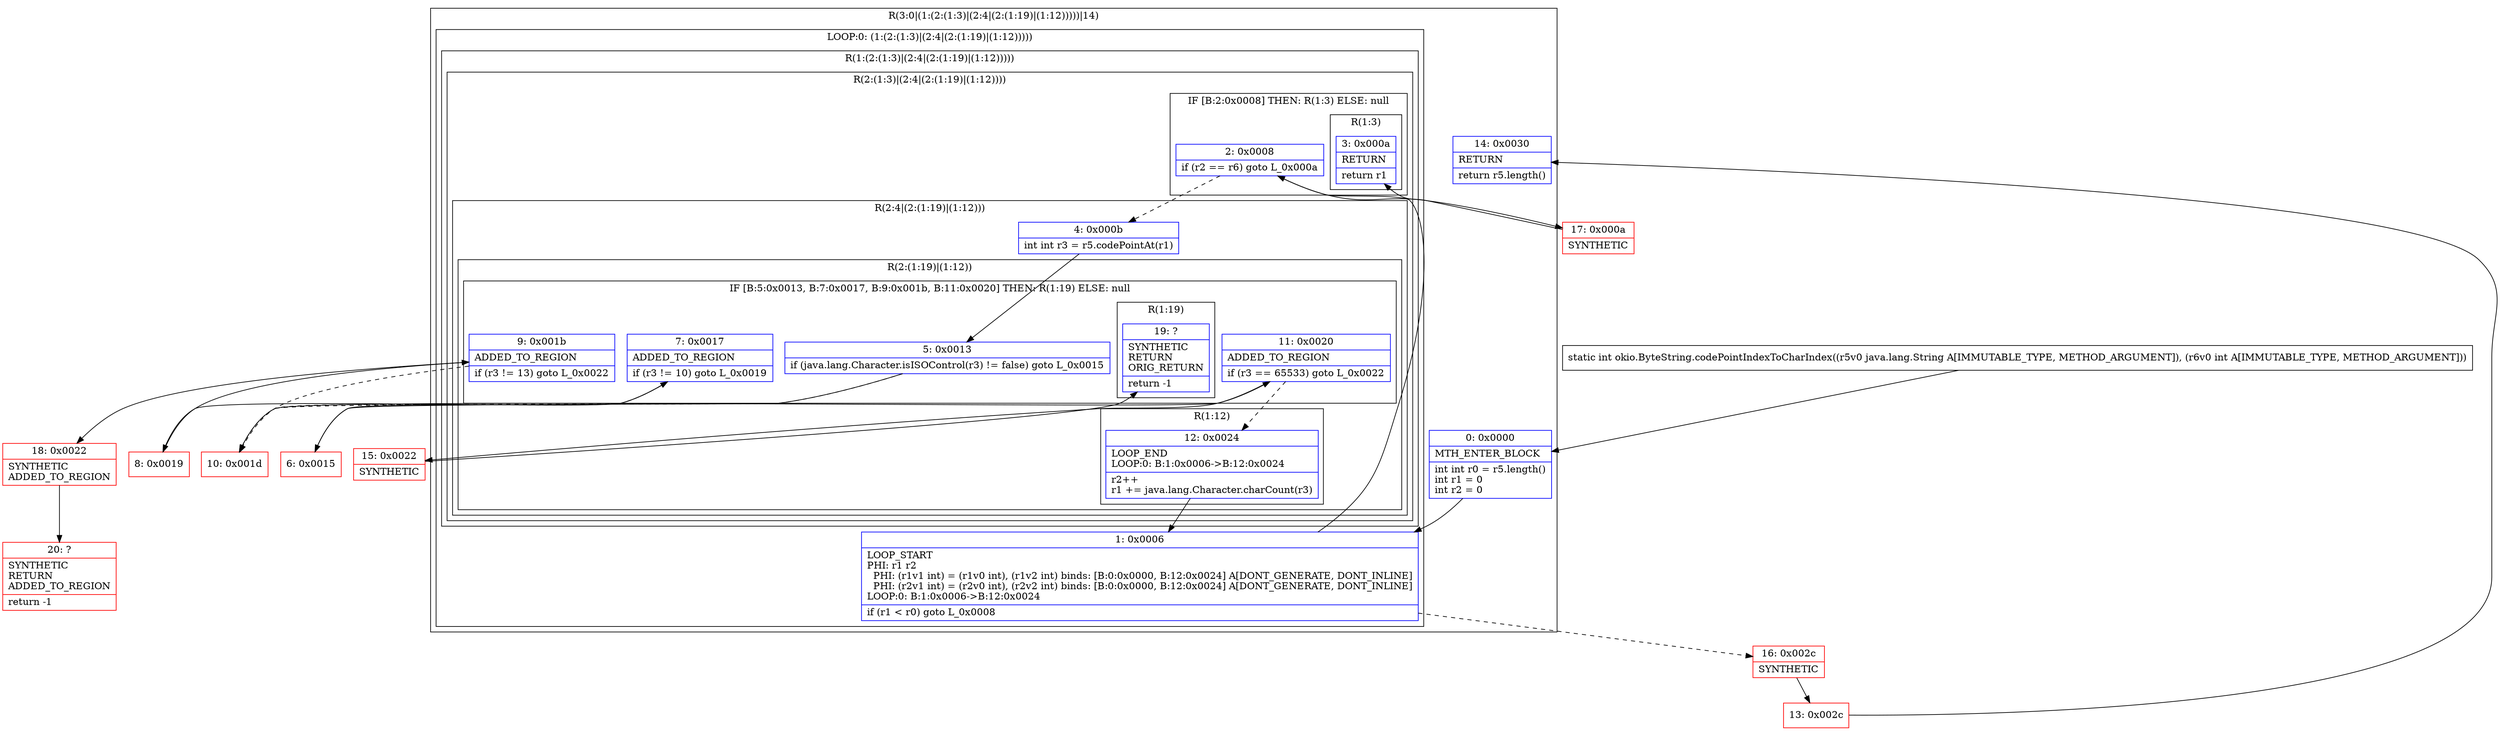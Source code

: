 digraph "CFG forokio.ByteString.codePointIndexToCharIndex(Ljava\/lang\/String;I)I" {
subgraph cluster_Region_54976517 {
label = "R(3:0|(1:(2:(1:3)|(2:4|(2:(1:19)|(1:12)))))|14)";
node [shape=record,color=blue];
Node_0 [shape=record,label="{0\:\ 0x0000|MTH_ENTER_BLOCK\l|int int r0 = r5.length()\lint r1 = 0\lint r2 = 0\l}"];
subgraph cluster_LoopRegion_934964748 {
label = "LOOP:0: (1:(2:(1:3)|(2:4|(2:(1:19)|(1:12)))))";
node [shape=record,color=blue];
Node_1 [shape=record,label="{1\:\ 0x0006|LOOP_START\lPHI: r1 r2 \l  PHI: (r1v1 int) = (r1v0 int), (r1v2 int) binds: [B:0:0x0000, B:12:0x0024] A[DONT_GENERATE, DONT_INLINE]\l  PHI: (r2v1 int) = (r2v0 int), (r2v2 int) binds: [B:0:0x0000, B:12:0x0024] A[DONT_GENERATE, DONT_INLINE]\lLOOP:0: B:1:0x0006\-\>B:12:0x0024\l|if (r1 \< r0) goto L_0x0008\l}"];
subgraph cluster_Region_988817599 {
label = "R(1:(2:(1:3)|(2:4|(2:(1:19)|(1:12)))))";
node [shape=record,color=blue];
subgraph cluster_Region_1902387671 {
label = "R(2:(1:3)|(2:4|(2:(1:19)|(1:12))))";
node [shape=record,color=blue];
subgraph cluster_IfRegion_2051076119 {
label = "IF [B:2:0x0008] THEN: R(1:3) ELSE: null";
node [shape=record,color=blue];
Node_2 [shape=record,label="{2\:\ 0x0008|if (r2 == r6) goto L_0x000a\l}"];
subgraph cluster_Region_706522182 {
label = "R(1:3)";
node [shape=record,color=blue];
Node_3 [shape=record,label="{3\:\ 0x000a|RETURN\l|return r1\l}"];
}
}
subgraph cluster_Region_518924232 {
label = "R(2:4|(2:(1:19)|(1:12)))";
node [shape=record,color=blue];
Node_4 [shape=record,label="{4\:\ 0x000b|int int r3 = r5.codePointAt(r1)\l}"];
subgraph cluster_Region_2024584376 {
label = "R(2:(1:19)|(1:12))";
node [shape=record,color=blue];
subgraph cluster_IfRegion_1165855884 {
label = "IF [B:5:0x0013, B:7:0x0017, B:9:0x001b, B:11:0x0020] THEN: R(1:19) ELSE: null";
node [shape=record,color=blue];
Node_5 [shape=record,label="{5\:\ 0x0013|if (java.lang.Character.isISOControl(r3) != false) goto L_0x0015\l}"];
Node_7 [shape=record,label="{7\:\ 0x0017|ADDED_TO_REGION\l|if (r3 != 10) goto L_0x0019\l}"];
Node_9 [shape=record,label="{9\:\ 0x001b|ADDED_TO_REGION\l|if (r3 != 13) goto L_0x0022\l}"];
Node_11 [shape=record,label="{11\:\ 0x0020|ADDED_TO_REGION\l|if (r3 == 65533) goto L_0x0022\l}"];
subgraph cluster_Region_1044009754 {
label = "R(1:19)";
node [shape=record,color=blue];
Node_19 [shape=record,label="{19\:\ ?|SYNTHETIC\lRETURN\lORIG_RETURN\l|return \-1\l}"];
}
}
subgraph cluster_Region_1083175346 {
label = "R(1:12)";
node [shape=record,color=blue];
Node_12 [shape=record,label="{12\:\ 0x0024|LOOP_END\lLOOP:0: B:1:0x0006\-\>B:12:0x0024\l|r2++\lr1 += java.lang.Character.charCount(r3)\l}"];
}
}
}
}
}
}
Node_14 [shape=record,label="{14\:\ 0x0030|RETURN\l|return r5.length()\l}"];
}
Node_6 [shape=record,color=red,label="{6\:\ 0x0015}"];
Node_8 [shape=record,color=red,label="{8\:\ 0x0019}"];
Node_10 [shape=record,color=red,label="{10\:\ 0x001d}"];
Node_13 [shape=record,color=red,label="{13\:\ 0x002c}"];
Node_15 [shape=record,color=red,label="{15\:\ 0x0022|SYNTHETIC\l}"];
Node_16 [shape=record,color=red,label="{16\:\ 0x002c|SYNTHETIC\l}"];
Node_17 [shape=record,color=red,label="{17\:\ 0x000a|SYNTHETIC\l}"];
Node_18 [shape=record,color=red,label="{18\:\ 0x0022|SYNTHETIC\lADDED_TO_REGION\l}"];
Node_20 [shape=record,color=red,label="{20\:\ ?|SYNTHETIC\lRETURN\lADDED_TO_REGION\l|return \-1\l}"];
MethodNode[shape=record,label="{static int okio.ByteString.codePointIndexToCharIndex((r5v0 java.lang.String A[IMMUTABLE_TYPE, METHOD_ARGUMENT]), (r6v0 int A[IMMUTABLE_TYPE, METHOD_ARGUMENT])) }"];
MethodNode -> Node_0;
Node_0 -> Node_1;
Node_1 -> Node_2;
Node_1 -> Node_16[style=dashed];
Node_2 -> Node_4[style=dashed];
Node_2 -> Node_17;
Node_4 -> Node_5;
Node_5 -> Node_6;
Node_5 -> Node_10[style=dashed];
Node_7 -> Node_8;
Node_7 -> Node_10[style=dashed];
Node_9 -> Node_10[style=dashed];
Node_9 -> Node_18;
Node_11 -> Node_12[style=dashed];
Node_11 -> Node_15;
Node_12 -> Node_1;
Node_6 -> Node_7;
Node_8 -> Node_9;
Node_10 -> Node_11;
Node_13 -> Node_14;
Node_15 -> Node_19;
Node_16 -> Node_13;
Node_17 -> Node_3;
Node_18 -> Node_20;
}

